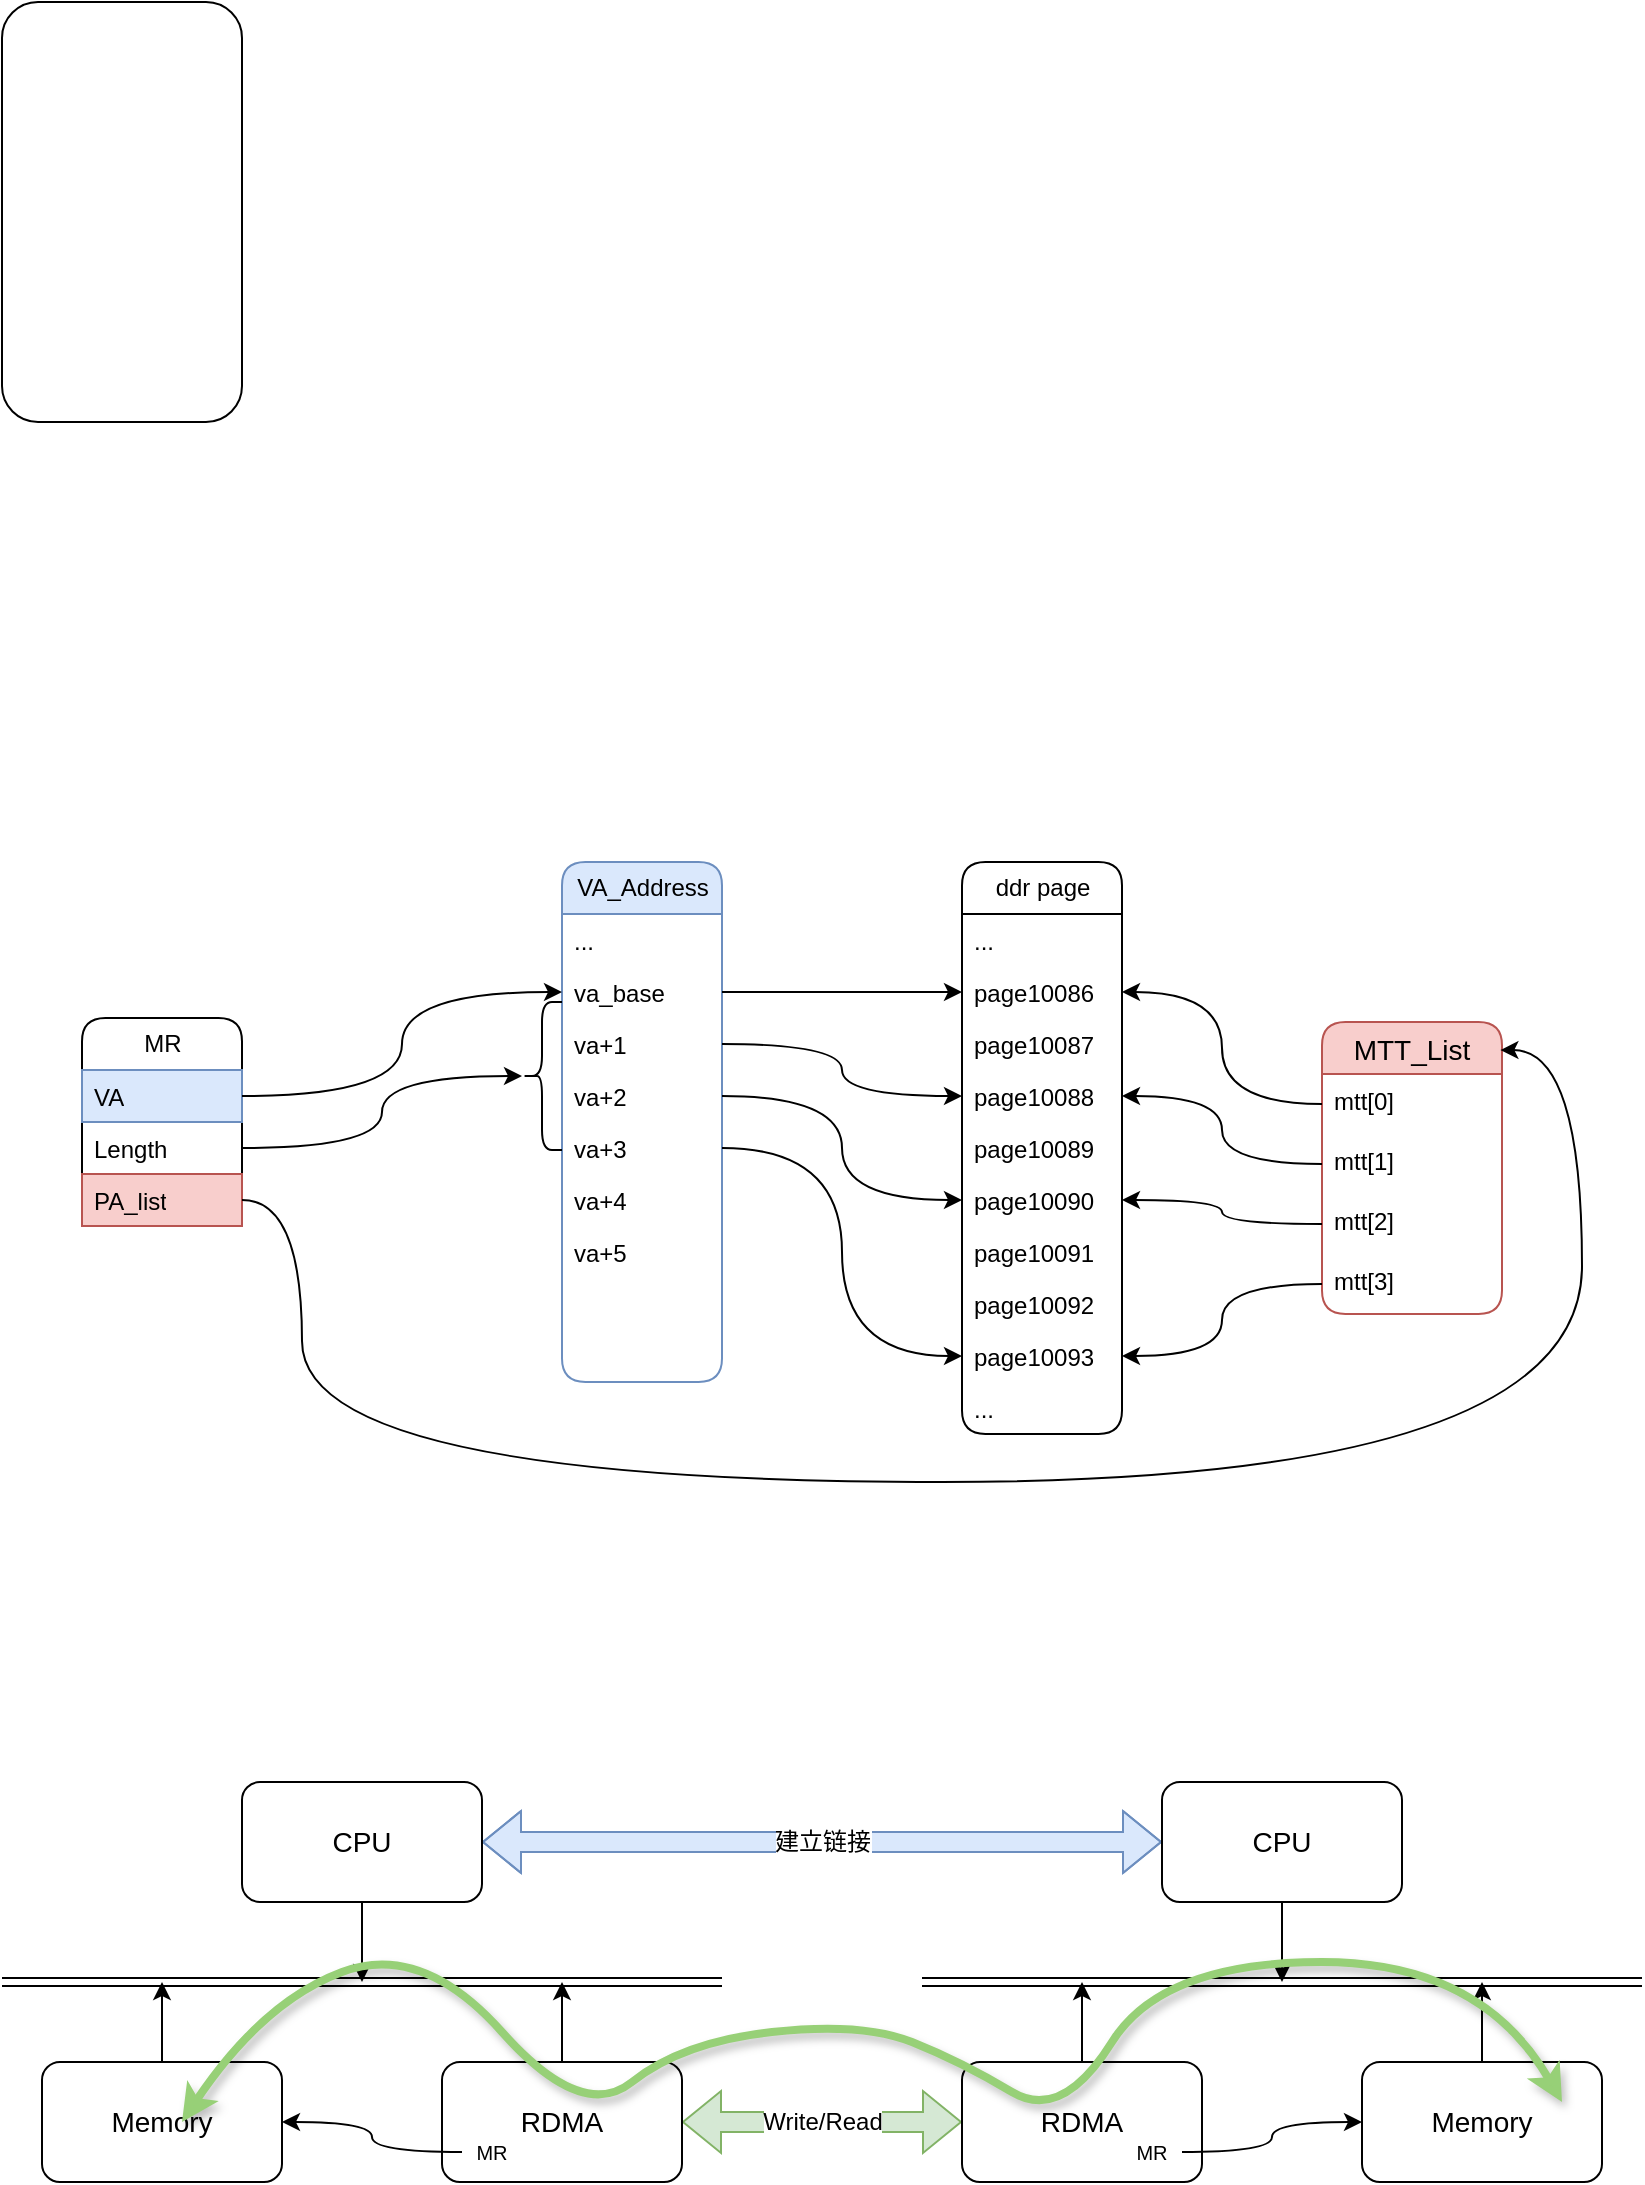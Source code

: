 <mxfile version="24.4.13" type="github">
  <diagram name="第 1 页" id="IA8q5VGQJ5AVUPT1Jvug">
    <mxGraphModel dx="1909" dy="964" grid="1" gridSize="10" guides="1" tooltips="1" connect="1" arrows="1" fold="1" page="1" pageScale="1" pageWidth="850" pageHeight="1100" math="0" shadow="0">
      <root>
        <mxCell id="0" />
        <mxCell id="1" parent="0" />
        <mxCell id="IOzcfl_0a_yyPQBSTq9G-1" value="" style="rounded=1;whiteSpace=wrap;html=1;" vertex="1" parent="1">
          <mxGeometry x="40" y="10" width="120" height="210" as="geometry" />
        </mxCell>
        <mxCell id="IOzcfl_0a_yyPQBSTq9G-9" value="MR" style="swimlane;fontStyle=0;childLayout=stackLayout;horizontal=1;startSize=26;horizontalStack=0;resizeParent=1;resizeParentMax=0;resizeLast=0;collapsible=1;marginBottom=0;html=1;rounded=1;swimlaneLine=1;" vertex="1" parent="1">
          <mxGeometry x="80" y="518" width="80" height="104" as="geometry" />
        </mxCell>
        <mxCell id="IOzcfl_0a_yyPQBSTq9G-10" value="VA" style="text;strokeColor=#6c8ebf;fillColor=#dae8fc;align=left;verticalAlign=top;spacingLeft=4;spacingRight=4;overflow=hidden;rotatable=0;points=[[0,0.5],[1,0.5]];portConstraint=eastwest;whiteSpace=wrap;html=1;" vertex="1" parent="IOzcfl_0a_yyPQBSTq9G-9">
          <mxGeometry y="26" width="80" height="26" as="geometry" />
        </mxCell>
        <mxCell id="IOzcfl_0a_yyPQBSTq9G-11" value="Length" style="text;align=left;verticalAlign=top;spacingLeft=4;spacingRight=4;overflow=hidden;rotatable=0;points=[[0,0.5],[1,0.5]];portConstraint=eastwest;whiteSpace=wrap;html=1;" vertex="1" parent="IOzcfl_0a_yyPQBSTq9G-9">
          <mxGeometry y="52" width="80" height="26" as="geometry" />
        </mxCell>
        <mxCell id="IOzcfl_0a_yyPQBSTq9G-12" value="PA_list" style="text;strokeColor=#b85450;fillColor=#f8cecc;align=left;verticalAlign=top;spacingLeft=4;spacingRight=4;overflow=hidden;rotatable=0;points=[[0,0.5],[1,0.5]];portConstraint=eastwest;whiteSpace=wrap;html=1;" vertex="1" parent="IOzcfl_0a_yyPQBSTq9G-9">
          <mxGeometry y="78" width="80" height="26" as="geometry" />
        </mxCell>
        <mxCell id="IOzcfl_0a_yyPQBSTq9G-13" value="VA_Address" style="swimlane;fontStyle=0;childLayout=stackLayout;horizontal=1;startSize=26;fillColor=#dae8fc;horizontalStack=0;resizeParent=1;resizeParentMax=0;resizeLast=0;collapsible=1;marginBottom=0;html=1;strokeColor=#6c8ebf;rounded=1;shadow=0;glass=0;" vertex="1" parent="1">
          <mxGeometry x="320" y="440" width="80" height="260" as="geometry" />
        </mxCell>
        <mxCell id="IOzcfl_0a_yyPQBSTq9G-14" value="...&lt;div&gt;&lt;br&gt;&lt;/div&gt;&lt;div&gt;&lt;br&gt;&lt;/div&gt;" style="text;strokeColor=none;fillColor=none;align=left;verticalAlign=top;spacingLeft=4;spacingRight=4;overflow=hidden;rotatable=0;points=[[0,0.5],[1,0.5]];portConstraint=eastwest;whiteSpace=wrap;html=1;" vertex="1" parent="IOzcfl_0a_yyPQBSTq9G-13">
          <mxGeometry y="26" width="80" height="26" as="geometry" />
        </mxCell>
        <mxCell id="IOzcfl_0a_yyPQBSTq9G-15" value="va_base" style="text;strokeColor=none;fillColor=none;align=left;verticalAlign=top;spacingLeft=4;spacingRight=4;overflow=hidden;rotatable=0;points=[[0,0.5],[1,0.5]];portConstraint=eastwest;whiteSpace=wrap;html=1;" vertex="1" parent="IOzcfl_0a_yyPQBSTq9G-13">
          <mxGeometry y="52" width="80" height="26" as="geometry" />
        </mxCell>
        <mxCell id="IOzcfl_0a_yyPQBSTq9G-16" value="va+1&lt;div&gt;&lt;br&gt;&lt;/div&gt;" style="text;strokeColor=none;fillColor=none;align=left;verticalAlign=top;spacingLeft=4;spacingRight=4;overflow=hidden;rotatable=0;points=[[0,0.5],[1,0.5]];portConstraint=eastwest;whiteSpace=wrap;html=1;" vertex="1" parent="IOzcfl_0a_yyPQBSTq9G-13">
          <mxGeometry y="78" width="80" height="26" as="geometry" />
        </mxCell>
        <mxCell id="IOzcfl_0a_yyPQBSTq9G-21" value="va+2" style="text;strokeColor=none;fillColor=none;align=left;verticalAlign=top;spacingLeft=4;spacingRight=4;overflow=hidden;rotatable=0;points=[[0,0.5],[1,0.5]];portConstraint=eastwest;whiteSpace=wrap;html=1;" vertex="1" parent="IOzcfl_0a_yyPQBSTq9G-13">
          <mxGeometry y="104" width="80" height="26" as="geometry" />
        </mxCell>
        <mxCell id="IOzcfl_0a_yyPQBSTq9G-22" value="va+3" style="text;strokeColor=none;fillColor=none;align=left;verticalAlign=top;spacingLeft=4;spacingRight=4;overflow=hidden;rotatable=0;points=[[0,0.5],[1,0.5]];portConstraint=eastwest;whiteSpace=wrap;html=1;" vertex="1" parent="IOzcfl_0a_yyPQBSTq9G-13">
          <mxGeometry y="130" width="80" height="26" as="geometry" />
        </mxCell>
        <mxCell id="IOzcfl_0a_yyPQBSTq9G-23" value="va+4" style="text;strokeColor=none;fillColor=none;align=left;verticalAlign=top;spacingLeft=4;spacingRight=4;overflow=hidden;rotatable=0;points=[[0,0.5],[1,0.5]];portConstraint=eastwest;whiteSpace=wrap;html=1;" vertex="1" parent="IOzcfl_0a_yyPQBSTq9G-13">
          <mxGeometry y="156" width="80" height="26" as="geometry" />
        </mxCell>
        <mxCell id="IOzcfl_0a_yyPQBSTq9G-24" value="va+5" style="text;strokeColor=none;fillColor=none;align=left;verticalAlign=top;spacingLeft=4;spacingRight=4;overflow=hidden;rotatable=0;points=[[0,0.5],[1,0.5]];portConstraint=eastwest;whiteSpace=wrap;html=1;" vertex="1" parent="IOzcfl_0a_yyPQBSTq9G-13">
          <mxGeometry y="182" width="80" height="26" as="geometry" />
        </mxCell>
        <mxCell id="IOzcfl_0a_yyPQBSTq9G-25" style="text;strokeColor=none;fillColor=none;align=left;verticalAlign=top;spacingLeft=4;spacingRight=4;overflow=hidden;rotatable=0;points=[[0,0.5],[1,0.5]];portConstraint=eastwest;whiteSpace=wrap;html=1;" vertex="1" parent="IOzcfl_0a_yyPQBSTq9G-13">
          <mxGeometry y="208" width="80" height="26" as="geometry" />
        </mxCell>
        <mxCell id="IOzcfl_0a_yyPQBSTq9G-26" style="text;strokeColor=none;fillColor=none;align=left;verticalAlign=top;spacingLeft=4;spacingRight=4;overflow=hidden;rotatable=0;points=[[0,0.5],[1,0.5]];portConstraint=eastwest;whiteSpace=wrap;html=1;" vertex="1" parent="IOzcfl_0a_yyPQBSTq9G-13">
          <mxGeometry y="234" width="80" height="26" as="geometry" />
        </mxCell>
        <mxCell id="IOzcfl_0a_yyPQBSTq9G-17" value="ddr page" style="swimlane;fontStyle=0;childLayout=stackLayout;horizontal=1;startSize=26;horizontalStack=0;resizeParent=1;resizeParentMax=0;resizeLast=0;collapsible=1;marginBottom=0;html=1;rounded=1;" vertex="1" parent="1">
          <mxGeometry x="520" y="440" width="80" height="286" as="geometry" />
        </mxCell>
        <mxCell id="IOzcfl_0a_yyPQBSTq9G-18" value="..." style="text;strokeColor=none;fillColor=none;align=left;verticalAlign=top;spacingLeft=4;spacingRight=4;overflow=hidden;rotatable=0;points=[[0,0.5],[1,0.5]];portConstraint=eastwest;whiteSpace=wrap;html=1;" vertex="1" parent="IOzcfl_0a_yyPQBSTq9G-17">
          <mxGeometry y="26" width="80" height="26" as="geometry" />
        </mxCell>
        <mxCell id="IOzcfl_0a_yyPQBSTq9G-19" value="page10086" style="text;strokeColor=none;fillColor=none;align=left;verticalAlign=top;spacingLeft=4;spacingRight=4;overflow=hidden;rotatable=0;points=[[0,0.5],[1,0.5]];portConstraint=eastwest;whiteSpace=wrap;html=1;" vertex="1" parent="IOzcfl_0a_yyPQBSTq9G-17">
          <mxGeometry y="52" width="80" height="26" as="geometry" />
        </mxCell>
        <mxCell id="IOzcfl_0a_yyPQBSTq9G-20" value="page10087" style="text;strokeColor=none;fillColor=none;align=left;verticalAlign=top;spacingLeft=4;spacingRight=4;overflow=hidden;rotatable=0;points=[[0,0.5],[1,0.5]];portConstraint=eastwest;whiteSpace=wrap;html=1;" vertex="1" parent="IOzcfl_0a_yyPQBSTq9G-17">
          <mxGeometry y="78" width="80" height="26" as="geometry" />
        </mxCell>
        <mxCell id="IOzcfl_0a_yyPQBSTq9G-33" value="page10088" style="text;strokeColor=none;fillColor=none;align=left;verticalAlign=top;spacingLeft=4;spacingRight=4;overflow=hidden;rotatable=0;points=[[0,0.5],[1,0.5]];portConstraint=eastwest;whiteSpace=wrap;html=1;" vertex="1" parent="IOzcfl_0a_yyPQBSTq9G-17">
          <mxGeometry y="104" width="80" height="26" as="geometry" />
        </mxCell>
        <mxCell id="IOzcfl_0a_yyPQBSTq9G-32" value="page10089" style="text;strokeColor=none;fillColor=none;align=left;verticalAlign=top;spacingLeft=4;spacingRight=4;overflow=hidden;rotatable=0;points=[[0,0.5],[1,0.5]];portConstraint=eastwest;whiteSpace=wrap;html=1;" vertex="1" parent="IOzcfl_0a_yyPQBSTq9G-17">
          <mxGeometry y="130" width="80" height="26" as="geometry" />
        </mxCell>
        <mxCell id="IOzcfl_0a_yyPQBSTq9G-31" value="page10090" style="text;strokeColor=none;fillColor=none;align=left;verticalAlign=top;spacingLeft=4;spacingRight=4;overflow=hidden;rotatable=0;points=[[0,0.5],[1,0.5]];portConstraint=eastwest;whiteSpace=wrap;html=1;" vertex="1" parent="IOzcfl_0a_yyPQBSTq9G-17">
          <mxGeometry y="156" width="80" height="26" as="geometry" />
        </mxCell>
        <mxCell id="IOzcfl_0a_yyPQBSTq9G-30" value="page10091" style="text;strokeColor=none;fillColor=none;align=left;verticalAlign=top;spacingLeft=4;spacingRight=4;overflow=hidden;rotatable=0;points=[[0,0.5],[1,0.5]];portConstraint=eastwest;whiteSpace=wrap;html=1;" vertex="1" parent="IOzcfl_0a_yyPQBSTq9G-17">
          <mxGeometry y="182" width="80" height="26" as="geometry" />
        </mxCell>
        <mxCell id="IOzcfl_0a_yyPQBSTq9G-29" value="page10092" style="text;strokeColor=none;fillColor=none;align=left;verticalAlign=top;spacingLeft=4;spacingRight=4;overflow=hidden;rotatable=0;points=[[0,0.5],[1,0.5]];portConstraint=eastwest;whiteSpace=wrap;html=1;" vertex="1" parent="IOzcfl_0a_yyPQBSTq9G-17">
          <mxGeometry y="208" width="80" height="26" as="geometry" />
        </mxCell>
        <mxCell id="IOzcfl_0a_yyPQBSTq9G-28" value="page10093" style="text;strokeColor=none;fillColor=none;align=left;verticalAlign=top;spacingLeft=4;spacingRight=4;overflow=hidden;rotatable=0;points=[[0,0.5],[1,0.5]];portConstraint=eastwest;whiteSpace=wrap;html=1;" vertex="1" parent="IOzcfl_0a_yyPQBSTq9G-17">
          <mxGeometry y="234" width="80" height="26" as="geometry" />
        </mxCell>
        <mxCell id="IOzcfl_0a_yyPQBSTq9G-34" value="..." style="text;strokeColor=none;fillColor=none;align=left;verticalAlign=top;spacingLeft=4;spacingRight=4;overflow=hidden;rotatable=0;points=[[0,0.5],[1,0.5]];portConstraint=eastwest;whiteSpace=wrap;html=1;" vertex="1" parent="IOzcfl_0a_yyPQBSTq9G-17">
          <mxGeometry y="260" width="80" height="26" as="geometry" />
        </mxCell>
        <mxCell id="IOzcfl_0a_yyPQBSTq9G-35" style="edgeStyle=orthogonalEdgeStyle;rounded=0;orthogonalLoop=1;jettySize=auto;html=1;exitX=1;exitY=0.5;exitDx=0;exitDy=0;entryX=0;entryY=0.5;entryDx=0;entryDy=0;curved=1;" edge="1" parent="1" source="IOzcfl_0a_yyPQBSTq9G-15" target="IOzcfl_0a_yyPQBSTq9G-19">
          <mxGeometry relative="1" as="geometry" />
        </mxCell>
        <mxCell id="IOzcfl_0a_yyPQBSTq9G-36" style="edgeStyle=orthogonalEdgeStyle;rounded=0;orthogonalLoop=1;jettySize=auto;html=1;exitX=1;exitY=0.5;exitDx=0;exitDy=0;curved=1;" edge="1" parent="1" source="IOzcfl_0a_yyPQBSTq9G-16" target="IOzcfl_0a_yyPQBSTq9G-33">
          <mxGeometry relative="1" as="geometry" />
        </mxCell>
        <mxCell id="IOzcfl_0a_yyPQBSTq9G-37" style="edgeStyle=orthogonalEdgeStyle;rounded=0;orthogonalLoop=1;jettySize=auto;html=1;exitX=1;exitY=0.5;exitDx=0;exitDy=0;curved=1;" edge="1" parent="1" source="IOzcfl_0a_yyPQBSTq9G-21" target="IOzcfl_0a_yyPQBSTq9G-31">
          <mxGeometry relative="1" as="geometry" />
        </mxCell>
        <mxCell id="IOzcfl_0a_yyPQBSTq9G-38" style="edgeStyle=orthogonalEdgeStyle;rounded=0;orthogonalLoop=1;jettySize=auto;html=1;exitX=1;exitY=0.5;exitDx=0;exitDy=0;entryX=0;entryY=0.5;entryDx=0;entryDy=0;curved=1;" edge="1" parent="1" source="IOzcfl_0a_yyPQBSTq9G-22" target="IOzcfl_0a_yyPQBSTq9G-28">
          <mxGeometry relative="1" as="geometry" />
        </mxCell>
        <mxCell id="IOzcfl_0a_yyPQBSTq9G-39" style="edgeStyle=orthogonalEdgeStyle;rounded=0;orthogonalLoop=1;jettySize=auto;html=1;entryX=0;entryY=0.5;entryDx=0;entryDy=0;curved=1;" edge="1" parent="1" source="IOzcfl_0a_yyPQBSTq9G-10" target="IOzcfl_0a_yyPQBSTq9G-15">
          <mxGeometry relative="1" as="geometry" />
        </mxCell>
        <mxCell id="IOzcfl_0a_yyPQBSTq9G-40" value="" style="shape=curlyBracket;whiteSpace=wrap;html=1;rounded=1;labelPosition=left;verticalLabelPosition=middle;align=right;verticalAlign=middle;" vertex="1" parent="1">
          <mxGeometry x="300" y="510" width="20" height="74" as="geometry" />
        </mxCell>
        <mxCell id="IOzcfl_0a_yyPQBSTq9G-41" style="edgeStyle=orthogonalEdgeStyle;rounded=0;orthogonalLoop=1;jettySize=auto;html=1;exitX=1;exitY=0.5;exitDx=0;exitDy=0;curved=1;" edge="1" parent="1" source="IOzcfl_0a_yyPQBSTq9G-11" target="IOzcfl_0a_yyPQBSTq9G-40">
          <mxGeometry relative="1" as="geometry" />
        </mxCell>
        <mxCell id="IOzcfl_0a_yyPQBSTq9G-42" value="MTT_List" style="swimlane;fontStyle=0;childLayout=stackLayout;horizontal=1;startSize=26;horizontalStack=0;resizeParent=1;resizeParentMax=0;resizeLast=0;collapsible=1;marginBottom=0;align=center;fontSize=14;rounded=1;fillColor=#f8cecc;strokeColor=#b85450;" vertex="1" parent="1">
          <mxGeometry x="700" y="520" width="90" height="146" as="geometry" />
        </mxCell>
        <mxCell id="IOzcfl_0a_yyPQBSTq9G-43" value="mtt[0]" style="text;strokeColor=none;fillColor=none;spacingLeft=4;spacingRight=4;overflow=hidden;rotatable=0;points=[[0,0.5],[1,0.5]];portConstraint=eastwest;fontSize=12;whiteSpace=wrap;html=1;" vertex="1" parent="IOzcfl_0a_yyPQBSTq9G-42">
          <mxGeometry y="26" width="90" height="30" as="geometry" />
        </mxCell>
        <mxCell id="IOzcfl_0a_yyPQBSTq9G-44" value="mtt[1]" style="text;strokeColor=none;fillColor=none;spacingLeft=4;spacingRight=4;overflow=hidden;rotatable=0;points=[[0,0.5],[1,0.5]];portConstraint=eastwest;fontSize=12;whiteSpace=wrap;html=1;" vertex="1" parent="IOzcfl_0a_yyPQBSTq9G-42">
          <mxGeometry y="56" width="90" height="30" as="geometry" />
        </mxCell>
        <mxCell id="IOzcfl_0a_yyPQBSTq9G-46" value="mtt[2]" style="text;strokeColor=none;fillColor=none;spacingLeft=4;spacingRight=4;overflow=hidden;rotatable=0;points=[[0,0.5],[1,0.5]];portConstraint=eastwest;fontSize=12;whiteSpace=wrap;html=1;" vertex="1" parent="IOzcfl_0a_yyPQBSTq9G-42">
          <mxGeometry y="86" width="90" height="30" as="geometry" />
        </mxCell>
        <mxCell id="IOzcfl_0a_yyPQBSTq9G-45" value="mtt[3]" style="text;strokeColor=none;fillColor=none;spacingLeft=4;spacingRight=4;overflow=hidden;rotatable=0;points=[[0,0.5],[1,0.5]];portConstraint=eastwest;fontSize=12;whiteSpace=wrap;html=1;" vertex="1" parent="IOzcfl_0a_yyPQBSTq9G-42">
          <mxGeometry y="116" width="90" height="30" as="geometry" />
        </mxCell>
        <mxCell id="IOzcfl_0a_yyPQBSTq9G-47" style="edgeStyle=orthogonalEdgeStyle;rounded=0;orthogonalLoop=1;jettySize=auto;html=1;exitX=0;exitY=0.5;exitDx=0;exitDy=0;curved=1;" edge="1" parent="1" source="IOzcfl_0a_yyPQBSTq9G-43" target="IOzcfl_0a_yyPQBSTq9G-19">
          <mxGeometry relative="1" as="geometry" />
        </mxCell>
        <mxCell id="IOzcfl_0a_yyPQBSTq9G-48" style="edgeStyle=orthogonalEdgeStyle;rounded=0;orthogonalLoop=1;jettySize=auto;html=1;exitX=0;exitY=0.5;exitDx=0;exitDy=0;entryX=1;entryY=0.5;entryDx=0;entryDy=0;curved=1;" edge="1" parent="1" source="IOzcfl_0a_yyPQBSTq9G-44" target="IOzcfl_0a_yyPQBSTq9G-33">
          <mxGeometry relative="1" as="geometry" />
        </mxCell>
        <mxCell id="IOzcfl_0a_yyPQBSTq9G-49" style="edgeStyle=orthogonalEdgeStyle;rounded=0;orthogonalLoop=1;jettySize=auto;html=1;exitX=0;exitY=0.5;exitDx=0;exitDy=0;entryX=1;entryY=0.5;entryDx=0;entryDy=0;curved=1;" edge="1" parent="1" source="IOzcfl_0a_yyPQBSTq9G-46" target="IOzcfl_0a_yyPQBSTq9G-31">
          <mxGeometry relative="1" as="geometry" />
        </mxCell>
        <mxCell id="IOzcfl_0a_yyPQBSTq9G-50" style="edgeStyle=orthogonalEdgeStyle;rounded=0;orthogonalLoop=1;jettySize=auto;html=1;exitX=0;exitY=0.5;exitDx=0;exitDy=0;entryX=1;entryY=0.5;entryDx=0;entryDy=0;curved=1;" edge="1" parent="1" source="IOzcfl_0a_yyPQBSTq9G-45" target="IOzcfl_0a_yyPQBSTq9G-28">
          <mxGeometry relative="1" as="geometry" />
        </mxCell>
        <mxCell id="IOzcfl_0a_yyPQBSTq9G-51" style="edgeStyle=orthogonalEdgeStyle;rounded=0;orthogonalLoop=1;jettySize=auto;html=1;exitX=1;exitY=0.5;exitDx=0;exitDy=0;entryX=0.991;entryY=0.096;entryDx=0;entryDy=0;entryPerimeter=0;curved=1;" edge="1" parent="1" source="IOzcfl_0a_yyPQBSTq9G-12" target="IOzcfl_0a_yyPQBSTq9G-42">
          <mxGeometry relative="1" as="geometry">
            <Array as="points">
              <mxPoint x="190" y="609" />
              <mxPoint x="190" y="750" />
              <mxPoint x="830" y="750" />
              <mxPoint x="830" y="534" />
            </Array>
          </mxGeometry>
        </mxCell>
        <mxCell id="IOzcfl_0a_yyPQBSTq9G-64" style="edgeStyle=orthogonalEdgeStyle;rounded=0;orthogonalLoop=1;jettySize=auto;html=1;exitX=0.5;exitY=0;exitDx=0;exitDy=0;" edge="1" parent="1" source="IOzcfl_0a_yyPQBSTq9G-54">
          <mxGeometry relative="1" as="geometry">
            <mxPoint x="120" y="1000" as="targetPoint" />
          </mxGeometry>
        </mxCell>
        <mxCell id="IOzcfl_0a_yyPQBSTq9G-54" value="&lt;font style=&quot;font-size: 14px;&quot;&gt;Memory&lt;/font&gt;" style="rounded=1;whiteSpace=wrap;html=1;" vertex="1" parent="1">
          <mxGeometry x="60" y="1040" width="120" height="60" as="geometry" />
        </mxCell>
        <mxCell id="IOzcfl_0a_yyPQBSTq9G-57" value="" style="shape=link;html=1;rounded=0;" edge="1" parent="1">
          <mxGeometry width="100" relative="1" as="geometry">
            <mxPoint x="40" y="1000" as="sourcePoint" />
            <mxPoint x="400" y="1000" as="targetPoint" />
          </mxGeometry>
        </mxCell>
        <mxCell id="IOzcfl_0a_yyPQBSTq9G-65" style="edgeStyle=orthogonalEdgeStyle;rounded=0;orthogonalLoop=1;jettySize=auto;html=1;exitX=0.5;exitY=0;exitDx=0;exitDy=0;" edge="1" parent="1" source="IOzcfl_0a_yyPQBSTq9G-59">
          <mxGeometry relative="1" as="geometry">
            <mxPoint x="320" y="1000" as="targetPoint" />
          </mxGeometry>
        </mxCell>
        <mxCell id="IOzcfl_0a_yyPQBSTq9G-87" style="edgeStyle=orthogonalEdgeStyle;rounded=0;orthogonalLoop=1;jettySize=auto;html=1;startArrow=classic;startFill=1;shape=flexArrow;fillColor=#d5e8d4;strokeColor=#82b366;" edge="1" parent="1" source="IOzcfl_0a_yyPQBSTq9G-59" target="IOzcfl_0a_yyPQBSTq9G-76">
          <mxGeometry relative="1" as="geometry" />
        </mxCell>
        <mxCell id="IOzcfl_0a_yyPQBSTq9G-88" value="Write/Read" style="edgeLabel;html=1;align=center;verticalAlign=middle;resizable=0;points=[];fontSize=12;" vertex="1" connectable="0" parent="IOzcfl_0a_yyPQBSTq9G-87">
          <mxGeometry x="-0.16" y="1" relative="1" as="geometry">
            <mxPoint x="11" y="1" as="offset" />
          </mxGeometry>
        </mxCell>
        <mxCell id="IOzcfl_0a_yyPQBSTq9G-59" value="&lt;font style=&quot;font-size: 14px;&quot;&gt;RDMA&lt;/font&gt;" style="rounded=1;whiteSpace=wrap;html=1;" vertex="1" parent="1">
          <mxGeometry x="260" y="1040" width="120" height="60" as="geometry" />
        </mxCell>
        <mxCell id="IOzcfl_0a_yyPQBSTq9G-63" style="edgeStyle=orthogonalEdgeStyle;rounded=0;orthogonalLoop=1;jettySize=auto;html=1;exitX=0.5;exitY=1;exitDx=0;exitDy=0;" edge="1" parent="1" source="IOzcfl_0a_yyPQBSTq9G-60">
          <mxGeometry relative="1" as="geometry">
            <mxPoint x="220" y="1000" as="targetPoint" />
          </mxGeometry>
        </mxCell>
        <mxCell id="IOzcfl_0a_yyPQBSTq9G-85" style="edgeStyle=orthogonalEdgeStyle;rounded=0;orthogonalLoop=1;jettySize=auto;html=1;exitX=1;exitY=0.5;exitDx=0;exitDy=0;entryX=0;entryY=0.5;entryDx=0;entryDy=0;startArrow=classic;startFill=1;shape=flexArrow;fillColor=#dae8fc;strokeColor=#6c8ebf;" edge="1" parent="1" source="IOzcfl_0a_yyPQBSTq9G-60" target="IOzcfl_0a_yyPQBSTq9G-81">
          <mxGeometry relative="1" as="geometry">
            <Array as="points">
              <mxPoint x="470" y="930" />
              <mxPoint x="470" y="930" />
            </Array>
          </mxGeometry>
        </mxCell>
        <mxCell id="IOzcfl_0a_yyPQBSTq9G-86" value="建立链接" style="edgeLabel;html=1;align=center;verticalAlign=middle;resizable=0;points=[];fontSize=12;" vertex="1" connectable="0" parent="IOzcfl_0a_yyPQBSTq9G-85">
          <mxGeometry x="-0.149" y="2" relative="1" as="geometry">
            <mxPoint x="25" y="2" as="offset" />
          </mxGeometry>
        </mxCell>
        <mxCell id="IOzcfl_0a_yyPQBSTq9G-60" value="&lt;font style=&quot;font-size: 14px;&quot;&gt;CPU&lt;/font&gt;" style="rounded=1;whiteSpace=wrap;html=1;" vertex="1" parent="1">
          <mxGeometry x="160" y="900" width="120" height="60" as="geometry" />
        </mxCell>
        <mxCell id="IOzcfl_0a_yyPQBSTq9G-62" style="edgeStyle=orthogonalEdgeStyle;rounded=0;orthogonalLoop=1;jettySize=auto;html=1;exitX=0;exitY=0.5;exitDx=0;exitDy=0;entryX=1;entryY=0.5;entryDx=0;entryDy=0;curved=1;" edge="1" parent="1" source="IOzcfl_0a_yyPQBSTq9G-61" target="IOzcfl_0a_yyPQBSTq9G-54">
          <mxGeometry relative="1" as="geometry" />
        </mxCell>
        <mxCell id="IOzcfl_0a_yyPQBSTq9G-61" value="&lt;font style=&quot;font-size: 10px;&quot;&gt;MR&lt;/font&gt;" style="text;html=1;align=center;verticalAlign=middle;whiteSpace=wrap;rounded=0;" vertex="1" parent="1">
          <mxGeometry x="270" y="1070" width="30" height="30" as="geometry" />
        </mxCell>
        <mxCell id="IOzcfl_0a_yyPQBSTq9G-75" style="edgeStyle=orthogonalEdgeStyle;rounded=0;orthogonalLoop=1;jettySize=auto;html=1;exitX=0.5;exitY=0;exitDx=0;exitDy=0;" edge="1" source="IOzcfl_0a_yyPQBSTq9G-76" parent="1">
          <mxGeometry relative="1" as="geometry">
            <mxPoint x="580" y="1000" as="targetPoint" />
          </mxGeometry>
        </mxCell>
        <mxCell id="IOzcfl_0a_yyPQBSTq9G-76" value="&lt;font style=&quot;font-size: 14px;&quot;&gt;RDMA&lt;/font&gt;" style="rounded=1;whiteSpace=wrap;html=1;" vertex="1" parent="1">
          <mxGeometry x="520" y="1040" width="120" height="60" as="geometry" />
        </mxCell>
        <mxCell id="IOzcfl_0a_yyPQBSTq9G-77" value="" style="shape=link;html=1;rounded=0;" edge="1" parent="1">
          <mxGeometry width="100" relative="1" as="geometry">
            <mxPoint x="500" y="1000" as="sourcePoint" />
            <mxPoint x="860" y="1000" as="targetPoint" />
          </mxGeometry>
        </mxCell>
        <mxCell id="IOzcfl_0a_yyPQBSTq9G-78" style="edgeStyle=orthogonalEdgeStyle;rounded=0;orthogonalLoop=1;jettySize=auto;html=1;exitX=0.5;exitY=0;exitDx=0;exitDy=0;" edge="1" source="IOzcfl_0a_yyPQBSTq9G-79" parent="1">
          <mxGeometry relative="1" as="geometry">
            <mxPoint x="780" y="1000" as="targetPoint" />
          </mxGeometry>
        </mxCell>
        <mxCell id="IOzcfl_0a_yyPQBSTq9G-79" value="&lt;font style=&quot;font-size: 14px;&quot;&gt;Memory&lt;/font&gt;" style="rounded=1;whiteSpace=wrap;html=1;" vertex="1" parent="1">
          <mxGeometry x="720" y="1040" width="120" height="60" as="geometry" />
        </mxCell>
        <mxCell id="IOzcfl_0a_yyPQBSTq9G-80" style="edgeStyle=orthogonalEdgeStyle;rounded=0;orthogonalLoop=1;jettySize=auto;html=1;exitX=0.5;exitY=1;exitDx=0;exitDy=0;" edge="1" source="IOzcfl_0a_yyPQBSTq9G-81" parent="1">
          <mxGeometry relative="1" as="geometry">
            <mxPoint x="680" y="1000" as="targetPoint" />
          </mxGeometry>
        </mxCell>
        <mxCell id="IOzcfl_0a_yyPQBSTq9G-81" value="&lt;font style=&quot;font-size: 14px;&quot;&gt;CPU&lt;/font&gt;" style="rounded=1;whiteSpace=wrap;html=1;" vertex="1" parent="1">
          <mxGeometry x="620" y="900" width="120" height="60" as="geometry" />
        </mxCell>
        <mxCell id="IOzcfl_0a_yyPQBSTq9G-84" style="edgeStyle=orthogonalEdgeStyle;rounded=0;orthogonalLoop=1;jettySize=auto;html=1;curved=1;" edge="1" parent="1" source="IOzcfl_0a_yyPQBSTq9G-83" target="IOzcfl_0a_yyPQBSTq9G-79">
          <mxGeometry relative="1" as="geometry" />
        </mxCell>
        <mxCell id="IOzcfl_0a_yyPQBSTq9G-83" value="&lt;font style=&quot;font-size: 10px;&quot;&gt;MR&lt;/font&gt;" style="text;html=1;align=center;verticalAlign=middle;whiteSpace=wrap;rounded=0;" vertex="1" parent="1">
          <mxGeometry x="600" y="1070" width="30" height="30" as="geometry" />
        </mxCell>
        <mxCell id="IOzcfl_0a_yyPQBSTq9G-89" value="" style="curved=1;endArrow=classic;html=1;rounded=0;startArrow=classic;startFill=1;strokeWidth=4;strokeColor=#97D077;shadow=1;" edge="1" parent="1">
          <mxGeometry width="50" height="50" relative="1" as="geometry">
            <mxPoint x="130" y="1070" as="sourcePoint" />
            <mxPoint x="820" y="1060" as="targetPoint" />
            <Array as="points">
              <mxPoint x="170" y="1010" />
              <mxPoint x="250" y="980" />
              <mxPoint x="330" y="1070" />
              <mxPoint x="380" y="1030" />
              <mxPoint x="470" y="1020" />
              <mxPoint x="520" y="1040" />
              <mxPoint x="570" y="1070" />
              <mxPoint x="620" y="990" />
              <mxPoint x="780" y="990" />
            </Array>
          </mxGeometry>
        </mxCell>
      </root>
    </mxGraphModel>
  </diagram>
</mxfile>
